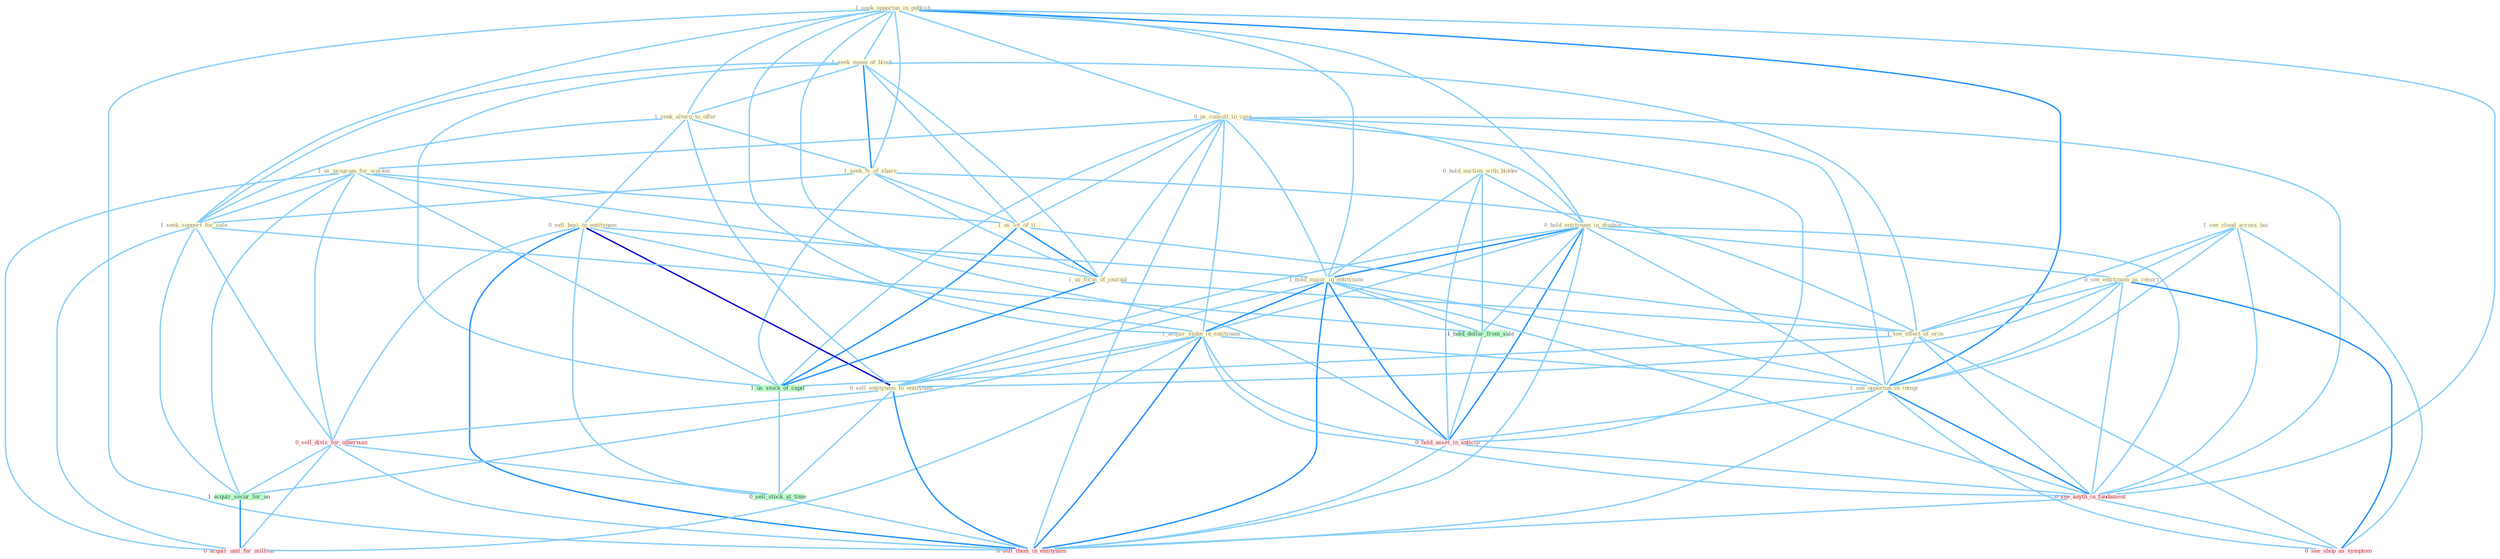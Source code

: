 Graph G{ 
    node
    [shape=polygon,style=filled,width=.5,height=.06,color="#BDFCC9",fixedsize=true,fontsize=4,
    fontcolor="#2f4f4f"];
    {node
    [color="#ffffe0", fontcolor="#8b7d6b"] "1_seek_opportun_in_publish " "1_seek_mean_of_block " "1_seek_altern_to_offer " "1_seek_%_of_share " "0_us_consult_in_case " "0_hold_auction_with_bidder " "0_hold_entitynam_in_disdain " "1_us_program_for_worker " "1_see_cloud_across_bai " "1_us_lot_of_it " "0_see_entitynam_as_resort " "0_sell_busi_to_entitynam " "1_us_form_of_journal " "1_seek_support_for_sale " "1_hold_major_in_entitynam " "1_acquir_stake_in_entitynam " "0_sell_entitynam_to_entitynam " "1_see_effect_of_eros " "1_see_opportun_in_integr "}
{node [color="#fff0f5", fontcolor="#b22222"] "0_sell_divis_for_othernum " "0_hold_asset_in_anticip " "0_see_anyth_in_fundament " "0_acquir_unit_for_million " "0_see_shop_as_symptom " "0_sell_them_in_entitynam "}
edge [color="#B0E2FF"];

	"1_seek_opportun_in_publish " -- "1_seek_mean_of_block " [w="1", color="#87cefa" ];
	"1_seek_opportun_in_publish " -- "1_seek_altern_to_offer " [w="1", color="#87cefa" ];
	"1_seek_opportun_in_publish " -- "1_seek_%_of_share " [w="1", color="#87cefa" ];
	"1_seek_opportun_in_publish " -- "0_us_consult_in_case " [w="1", color="#87cefa" ];
	"1_seek_opportun_in_publish " -- "0_hold_entitynam_in_disdain " [w="1", color="#87cefa" ];
	"1_seek_opportun_in_publish " -- "1_seek_support_for_sale " [w="1", color="#87cefa" ];
	"1_seek_opportun_in_publish " -- "1_hold_major_in_entitynam " [w="1", color="#87cefa" ];
	"1_seek_opportun_in_publish " -- "1_acquir_stake_in_entitynam " [w="1", color="#87cefa" ];
	"1_seek_opportun_in_publish " -- "1_see_opportun_in_integr " [w="2", color="#1e90ff" , len=0.8];
	"1_seek_opportun_in_publish " -- "0_hold_asset_in_anticip " [w="1", color="#87cefa" ];
	"1_seek_opportun_in_publish " -- "0_see_anyth_in_fundament " [w="1", color="#87cefa" ];
	"1_seek_opportun_in_publish " -- "0_sell_them_in_entitynam " [w="1", color="#87cefa" ];
	"1_seek_mean_of_block " -- "1_seek_altern_to_offer " [w="1", color="#87cefa" ];
	"1_seek_mean_of_block " -- "1_seek_%_of_share " [w="2", color="#1e90ff" , len=0.8];
	"1_seek_mean_of_block " -- "1_us_lot_of_it " [w="1", color="#87cefa" ];
	"1_seek_mean_of_block " -- "1_us_form_of_journal " [w="1", color="#87cefa" ];
	"1_seek_mean_of_block " -- "1_seek_support_for_sale " [w="1", color="#87cefa" ];
	"1_seek_mean_of_block " -- "1_see_effect_of_eros " [w="1", color="#87cefa" ];
	"1_seek_mean_of_block " -- "1_us_stock_of_capit " [w="1", color="#87cefa" ];
	"1_seek_altern_to_offer " -- "1_seek_%_of_share " [w="1", color="#87cefa" ];
	"1_seek_altern_to_offer " -- "0_sell_busi_to_entitynam " [w="1", color="#87cefa" ];
	"1_seek_altern_to_offer " -- "1_seek_support_for_sale " [w="1", color="#87cefa" ];
	"1_seek_altern_to_offer " -- "0_sell_entitynam_to_entitynam " [w="1", color="#87cefa" ];
	"1_seek_%_of_share " -- "1_us_lot_of_it " [w="1", color="#87cefa" ];
	"1_seek_%_of_share " -- "1_us_form_of_journal " [w="1", color="#87cefa" ];
	"1_seek_%_of_share " -- "1_seek_support_for_sale " [w="1", color="#87cefa" ];
	"1_seek_%_of_share " -- "1_see_effect_of_eros " [w="1", color="#87cefa" ];
	"1_seek_%_of_share " -- "1_us_stock_of_capit " [w="1", color="#87cefa" ];
	"0_us_consult_in_case " -- "0_hold_entitynam_in_disdain " [w="1", color="#87cefa" ];
	"0_us_consult_in_case " -- "1_us_program_for_worker " [w="1", color="#87cefa" ];
	"0_us_consult_in_case " -- "1_us_lot_of_it " [w="1", color="#87cefa" ];
	"0_us_consult_in_case " -- "1_us_form_of_journal " [w="1", color="#87cefa" ];
	"0_us_consult_in_case " -- "1_hold_major_in_entitynam " [w="1", color="#87cefa" ];
	"0_us_consult_in_case " -- "1_acquir_stake_in_entitynam " [w="1", color="#87cefa" ];
	"0_us_consult_in_case " -- "1_see_opportun_in_integr " [w="1", color="#87cefa" ];
	"0_us_consult_in_case " -- "1_us_stock_of_capit " [w="1", color="#87cefa" ];
	"0_us_consult_in_case " -- "0_hold_asset_in_anticip " [w="1", color="#87cefa" ];
	"0_us_consult_in_case " -- "0_see_anyth_in_fundament " [w="1", color="#87cefa" ];
	"0_us_consult_in_case " -- "0_sell_them_in_entitynam " [w="1", color="#87cefa" ];
	"0_hold_auction_with_bidder " -- "0_hold_entitynam_in_disdain " [w="1", color="#87cefa" ];
	"0_hold_auction_with_bidder " -- "1_hold_major_in_entitynam " [w="1", color="#87cefa" ];
	"0_hold_auction_with_bidder " -- "1_hold_dollar_from_sale " [w="1", color="#87cefa" ];
	"0_hold_auction_with_bidder " -- "0_hold_asset_in_anticip " [w="1", color="#87cefa" ];
	"0_hold_entitynam_in_disdain " -- "0_see_entitynam_as_resort " [w="1", color="#87cefa" ];
	"0_hold_entitynam_in_disdain " -- "1_hold_major_in_entitynam " [w="2", color="#1e90ff" , len=0.8];
	"0_hold_entitynam_in_disdain " -- "1_acquir_stake_in_entitynam " [w="1", color="#87cefa" ];
	"0_hold_entitynam_in_disdain " -- "0_sell_entitynam_to_entitynam " [w="1", color="#87cefa" ];
	"0_hold_entitynam_in_disdain " -- "1_see_opportun_in_integr " [w="1", color="#87cefa" ];
	"0_hold_entitynam_in_disdain " -- "1_hold_dollar_from_sale " [w="1", color="#87cefa" ];
	"0_hold_entitynam_in_disdain " -- "0_hold_asset_in_anticip " [w="2", color="#1e90ff" , len=0.8];
	"0_hold_entitynam_in_disdain " -- "0_see_anyth_in_fundament " [w="1", color="#87cefa" ];
	"0_hold_entitynam_in_disdain " -- "0_sell_them_in_entitynam " [w="1", color="#87cefa" ];
	"1_us_program_for_worker " -- "1_us_lot_of_it " [w="1", color="#87cefa" ];
	"1_us_program_for_worker " -- "1_us_form_of_journal " [w="1", color="#87cefa" ];
	"1_us_program_for_worker " -- "1_seek_support_for_sale " [w="1", color="#87cefa" ];
	"1_us_program_for_worker " -- "0_sell_divis_for_othernum " [w="1", color="#87cefa" ];
	"1_us_program_for_worker " -- "1_acquir_secur_for_an " [w="1", color="#87cefa" ];
	"1_us_program_for_worker " -- "1_us_stock_of_capit " [w="1", color="#87cefa" ];
	"1_us_program_for_worker " -- "0_acquir_unit_for_million " [w="1", color="#87cefa" ];
	"1_see_cloud_across_bai " -- "0_see_entitynam_as_resort " [w="1", color="#87cefa" ];
	"1_see_cloud_across_bai " -- "1_see_effect_of_eros " [w="1", color="#87cefa" ];
	"1_see_cloud_across_bai " -- "1_see_opportun_in_integr " [w="1", color="#87cefa" ];
	"1_see_cloud_across_bai " -- "0_see_anyth_in_fundament " [w="1", color="#87cefa" ];
	"1_see_cloud_across_bai " -- "0_see_shop_as_symptom " [w="1", color="#87cefa" ];
	"1_us_lot_of_it " -- "1_us_form_of_journal " [w="2", color="#1e90ff" , len=0.8];
	"1_us_lot_of_it " -- "1_see_effect_of_eros " [w="1", color="#87cefa" ];
	"1_us_lot_of_it " -- "1_us_stock_of_capit " [w="2", color="#1e90ff" , len=0.8];
	"0_see_entitynam_as_resort " -- "0_sell_entitynam_to_entitynam " [w="1", color="#87cefa" ];
	"0_see_entitynam_as_resort " -- "1_see_effect_of_eros " [w="1", color="#87cefa" ];
	"0_see_entitynam_as_resort " -- "1_see_opportun_in_integr " [w="1", color="#87cefa" ];
	"0_see_entitynam_as_resort " -- "0_see_anyth_in_fundament " [w="1", color="#87cefa" ];
	"0_see_entitynam_as_resort " -- "0_see_shop_as_symptom " [w="2", color="#1e90ff" , len=0.8];
	"0_sell_busi_to_entitynam " -- "1_hold_major_in_entitynam " [w="1", color="#87cefa" ];
	"0_sell_busi_to_entitynam " -- "1_acquir_stake_in_entitynam " [w="1", color="#87cefa" ];
	"0_sell_busi_to_entitynam " -- "0_sell_entitynam_to_entitynam " [w="3", color="#0000cd" , len=0.6];
	"0_sell_busi_to_entitynam " -- "0_sell_divis_for_othernum " [w="1", color="#87cefa" ];
	"0_sell_busi_to_entitynam " -- "0_sell_stock_at_time " [w="1", color="#87cefa" ];
	"0_sell_busi_to_entitynam " -- "0_sell_them_in_entitynam " [w="2", color="#1e90ff" , len=0.8];
	"1_us_form_of_journal " -- "1_see_effect_of_eros " [w="1", color="#87cefa" ];
	"1_us_form_of_journal " -- "1_us_stock_of_capit " [w="2", color="#1e90ff" , len=0.8];
	"1_seek_support_for_sale " -- "0_sell_divis_for_othernum " [w="1", color="#87cefa" ];
	"1_seek_support_for_sale " -- "1_acquir_secur_for_an " [w="1", color="#87cefa" ];
	"1_seek_support_for_sale " -- "1_hold_dollar_from_sale " [w="1", color="#87cefa" ];
	"1_seek_support_for_sale " -- "0_acquir_unit_for_million " [w="1", color="#87cefa" ];
	"1_hold_major_in_entitynam " -- "1_acquir_stake_in_entitynam " [w="2", color="#1e90ff" , len=0.8];
	"1_hold_major_in_entitynam " -- "0_sell_entitynam_to_entitynam " [w="1", color="#87cefa" ];
	"1_hold_major_in_entitynam " -- "1_see_opportun_in_integr " [w="1", color="#87cefa" ];
	"1_hold_major_in_entitynam " -- "1_hold_dollar_from_sale " [w="1", color="#87cefa" ];
	"1_hold_major_in_entitynam " -- "0_hold_asset_in_anticip " [w="2", color="#1e90ff" , len=0.8];
	"1_hold_major_in_entitynam " -- "0_see_anyth_in_fundament " [w="1", color="#87cefa" ];
	"1_hold_major_in_entitynam " -- "0_sell_them_in_entitynam " [w="2", color="#1e90ff" , len=0.8];
	"1_acquir_stake_in_entitynam " -- "0_sell_entitynam_to_entitynam " [w="1", color="#87cefa" ];
	"1_acquir_stake_in_entitynam " -- "1_see_opportun_in_integr " [w="1", color="#87cefa" ];
	"1_acquir_stake_in_entitynam " -- "1_acquir_secur_for_an " [w="1", color="#87cefa" ];
	"1_acquir_stake_in_entitynam " -- "0_hold_asset_in_anticip " [w="1", color="#87cefa" ];
	"1_acquir_stake_in_entitynam " -- "0_see_anyth_in_fundament " [w="1", color="#87cefa" ];
	"1_acquir_stake_in_entitynam " -- "0_acquir_unit_for_million " [w="1", color="#87cefa" ];
	"1_acquir_stake_in_entitynam " -- "0_sell_them_in_entitynam " [w="2", color="#1e90ff" , len=0.8];
	"0_sell_entitynam_to_entitynam " -- "0_sell_divis_for_othernum " [w="1", color="#87cefa" ];
	"0_sell_entitynam_to_entitynam " -- "0_sell_stock_at_time " [w="1", color="#87cefa" ];
	"0_sell_entitynam_to_entitynam " -- "0_sell_them_in_entitynam " [w="2", color="#1e90ff" , len=0.8];
	"1_see_effect_of_eros " -- "1_see_opportun_in_integr " [w="1", color="#87cefa" ];
	"1_see_effect_of_eros " -- "1_us_stock_of_capit " [w="1", color="#87cefa" ];
	"1_see_effect_of_eros " -- "0_see_anyth_in_fundament " [w="1", color="#87cefa" ];
	"1_see_effect_of_eros " -- "0_see_shop_as_symptom " [w="1", color="#87cefa" ];
	"1_see_opportun_in_integr " -- "0_hold_asset_in_anticip " [w="1", color="#87cefa" ];
	"1_see_opportun_in_integr " -- "0_see_anyth_in_fundament " [w="2", color="#1e90ff" , len=0.8];
	"1_see_opportun_in_integr " -- "0_see_shop_as_symptom " [w="1", color="#87cefa" ];
	"1_see_opportun_in_integr " -- "0_sell_them_in_entitynam " [w="1", color="#87cefa" ];
	"0_sell_divis_for_othernum " -- "1_acquir_secur_for_an " [w="1", color="#87cefa" ];
	"0_sell_divis_for_othernum " -- "0_sell_stock_at_time " [w="1", color="#87cefa" ];
	"0_sell_divis_for_othernum " -- "0_acquir_unit_for_million " [w="1", color="#87cefa" ];
	"0_sell_divis_for_othernum " -- "0_sell_them_in_entitynam " [w="1", color="#87cefa" ];
	"1_acquir_secur_for_an " -- "0_acquir_unit_for_million " [w="2", color="#1e90ff" , len=0.8];
	"1_us_stock_of_capit " -- "0_sell_stock_at_time " [w="1", color="#87cefa" ];
	"1_hold_dollar_from_sale " -- "0_hold_asset_in_anticip " [w="1", color="#87cefa" ];
	"0_hold_asset_in_anticip " -- "0_see_anyth_in_fundament " [w="1", color="#87cefa" ];
	"0_hold_asset_in_anticip " -- "0_sell_them_in_entitynam " [w="1", color="#87cefa" ];
	"0_sell_stock_at_time " -- "0_sell_them_in_entitynam " [w="1", color="#87cefa" ];
	"0_see_anyth_in_fundament " -- "0_see_shop_as_symptom " [w="1", color="#87cefa" ];
	"0_see_anyth_in_fundament " -- "0_sell_them_in_entitynam " [w="1", color="#87cefa" ];
}